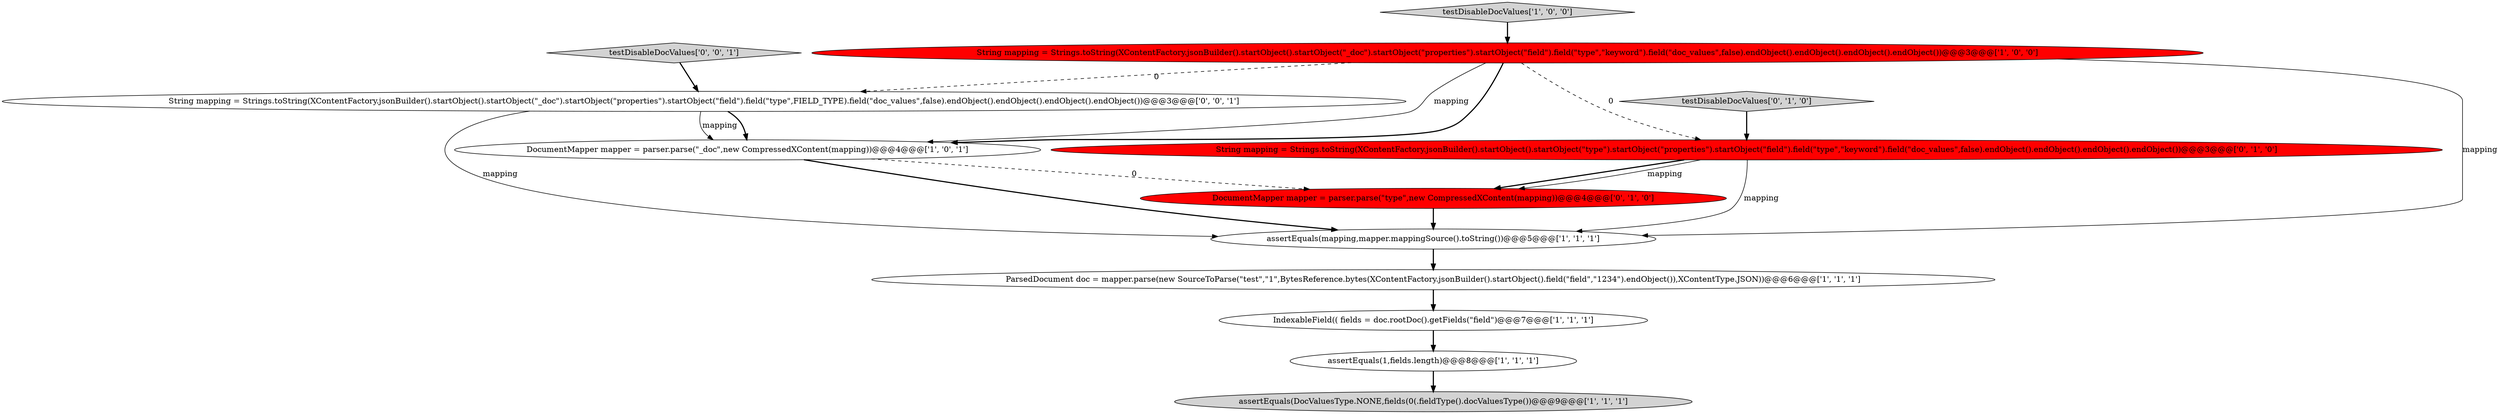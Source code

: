 digraph {
6 [style = filled, label = "ParsedDocument doc = mapper.parse(new SourceToParse(\"test\",\"1\",BytesReference.bytes(XContentFactory.jsonBuilder().startObject().field(\"field\",\"1234\").endObject()),XContentType.JSON))@@@6@@@['1', '1', '1']", fillcolor = white, shape = ellipse image = "AAA0AAABBB1BBB"];
2 [style = filled, label = "assertEquals(DocValuesType.NONE,fields(0(.fieldType().docValuesType())@@@9@@@['1', '1', '1']", fillcolor = lightgray, shape = ellipse image = "AAA0AAABBB1BBB"];
12 [style = filled, label = "testDisableDocValues['0', '0', '1']", fillcolor = lightgray, shape = diamond image = "AAA0AAABBB3BBB"];
5 [style = filled, label = "DocumentMapper mapper = parser.parse(\"_doc\",new CompressedXContent(mapping))@@@4@@@['1', '0', '1']", fillcolor = white, shape = ellipse image = "AAA0AAABBB1BBB"];
11 [style = filled, label = "String mapping = Strings.toString(XContentFactory.jsonBuilder().startObject().startObject(\"_doc\").startObject(\"properties\").startObject(\"field\").field(\"type\",FIELD_TYPE).field(\"doc_values\",false).endObject().endObject().endObject().endObject())@@@3@@@['0', '0', '1']", fillcolor = white, shape = ellipse image = "AAA0AAABBB3BBB"];
10 [style = filled, label = "String mapping = Strings.toString(XContentFactory.jsonBuilder().startObject().startObject(\"type\").startObject(\"properties\").startObject(\"field\").field(\"type\",\"keyword\").field(\"doc_values\",false).endObject().endObject().endObject().endObject())@@@3@@@['0', '1', '0']", fillcolor = red, shape = ellipse image = "AAA1AAABBB2BBB"];
1 [style = filled, label = "String mapping = Strings.toString(XContentFactory.jsonBuilder().startObject().startObject(\"_doc\").startObject(\"properties\").startObject(\"field\").field(\"type\",\"keyword\").field(\"doc_values\",false).endObject().endObject().endObject().endObject())@@@3@@@['1', '0', '0']", fillcolor = red, shape = ellipse image = "AAA1AAABBB1BBB"];
8 [style = filled, label = "DocumentMapper mapper = parser.parse(\"type\",new CompressedXContent(mapping))@@@4@@@['0', '1', '0']", fillcolor = red, shape = ellipse image = "AAA1AAABBB2BBB"];
0 [style = filled, label = "assertEquals(1,fields.length)@@@8@@@['1', '1', '1']", fillcolor = white, shape = ellipse image = "AAA0AAABBB1BBB"];
7 [style = filled, label = "testDisableDocValues['1', '0', '0']", fillcolor = lightgray, shape = diamond image = "AAA0AAABBB1BBB"];
4 [style = filled, label = "IndexableField(( fields = doc.rootDoc().getFields(\"field\")@@@7@@@['1', '1', '1']", fillcolor = white, shape = ellipse image = "AAA0AAABBB1BBB"];
3 [style = filled, label = "assertEquals(mapping,mapper.mappingSource().toString())@@@5@@@['1', '1', '1']", fillcolor = white, shape = ellipse image = "AAA0AAABBB1BBB"];
9 [style = filled, label = "testDisableDocValues['0', '1', '0']", fillcolor = lightgray, shape = diamond image = "AAA0AAABBB2BBB"];
1->5 [style = bold, label=""];
5->3 [style = bold, label=""];
7->1 [style = bold, label=""];
10->3 [style = solid, label="mapping"];
1->5 [style = solid, label="mapping"];
0->2 [style = bold, label=""];
8->3 [style = bold, label=""];
12->11 [style = bold, label=""];
3->6 [style = bold, label=""];
1->10 [style = dashed, label="0"];
9->10 [style = bold, label=""];
4->0 [style = bold, label=""];
6->4 [style = bold, label=""];
11->5 [style = bold, label=""];
10->8 [style = bold, label=""];
1->3 [style = solid, label="mapping"];
1->11 [style = dashed, label="0"];
5->8 [style = dashed, label="0"];
11->5 [style = solid, label="mapping"];
10->8 [style = solid, label="mapping"];
11->3 [style = solid, label="mapping"];
}
